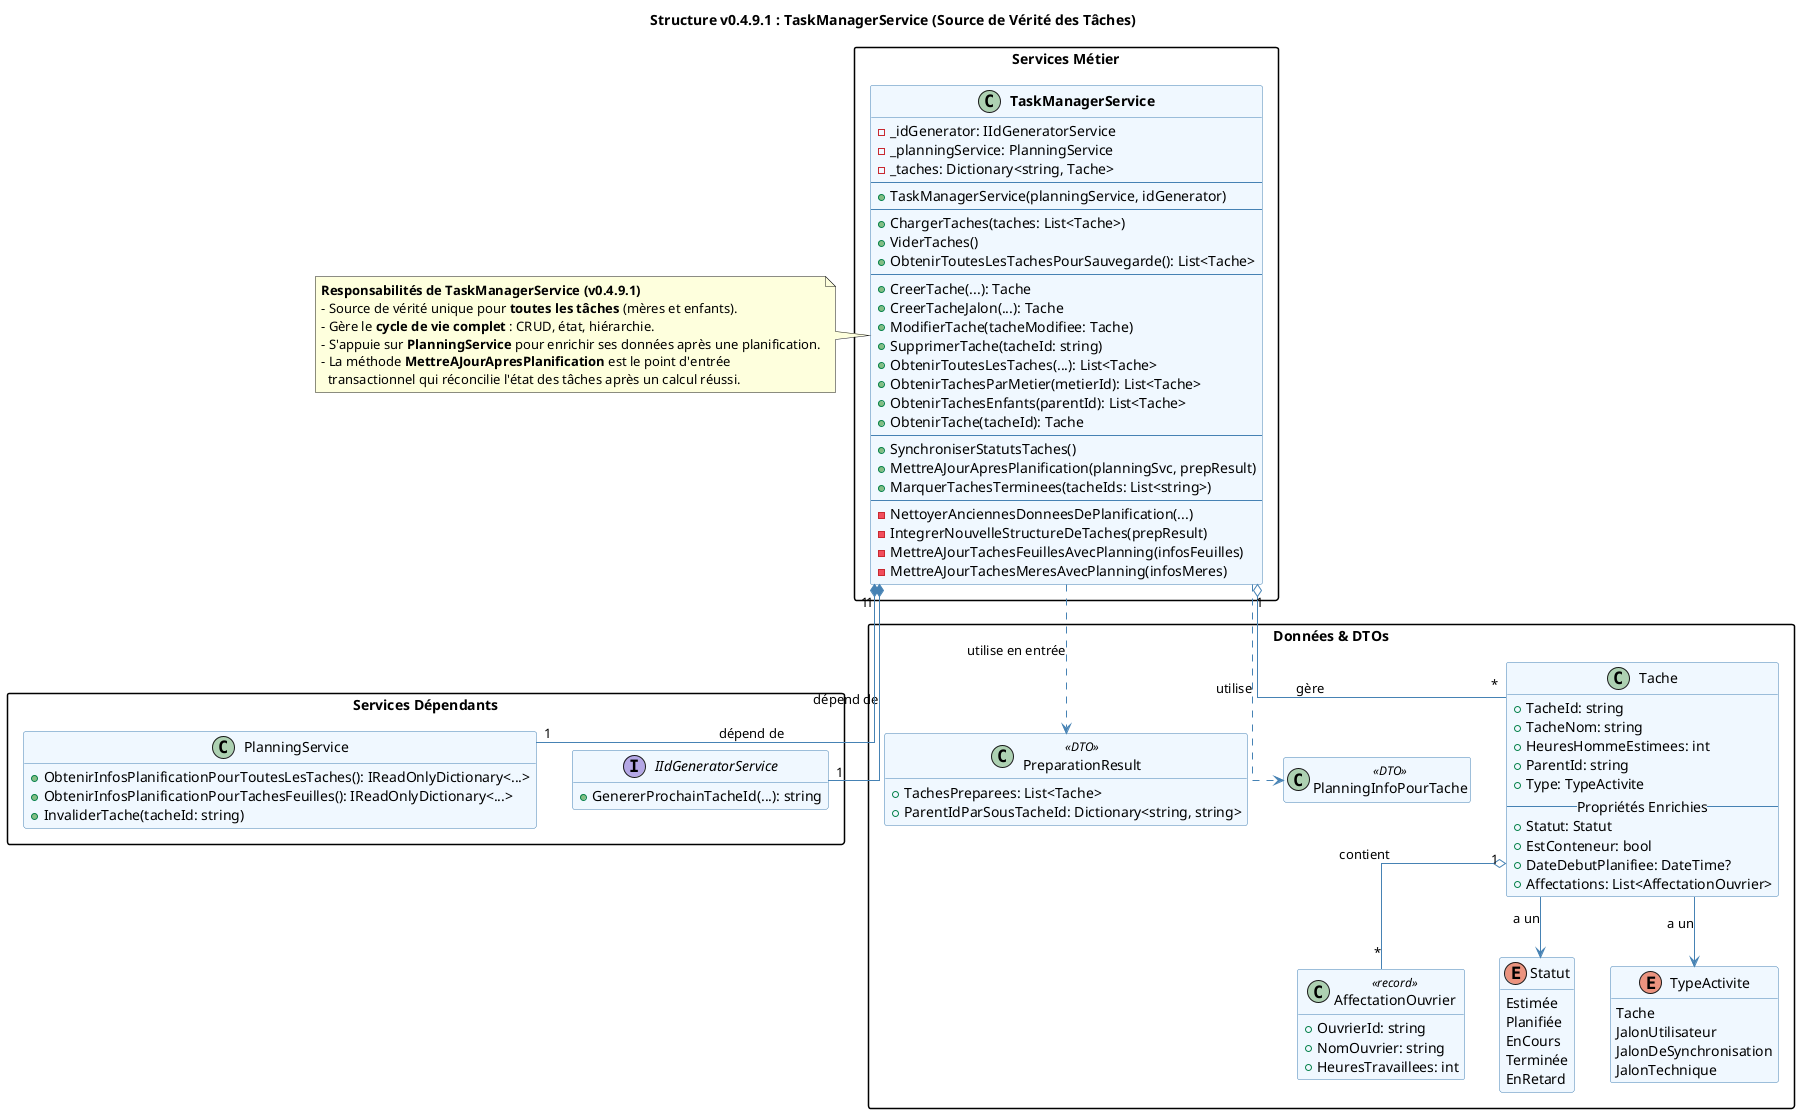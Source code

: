@startuml
' --- Configuration ---
skinparam linetype ortho
skinparam packageStyle rectangle
skinparam class {
    BackgroundColor #F0F8FF
    BorderColor #4682B4
    ArrowColor #4682B4
}
hide empty members
title Structure v0.4.9.1 : TaskManagerService (Source de Vérité des Tâches)

package "Services Métier" {
    class "<b>TaskManagerService</b>" as TaskSvc {
        '-- Champs --'
        - _idGenerator: IIdGeneratorService
        - _planningService: PlanningService
        - _taches: Dictionary<string, Tache>
        --
        '-- Constructeur --'
        + TaskManagerService(planningService, idGenerator)
        --
        '-- Cycle de vie & Persistance --'
        + ChargerTaches(taches: List<Tache>)
        + ViderTaches()
        + ObtenirToutesLesTachesPourSauvegarde(): List<Tache>
        --
        '-- CRUD & Requêtes --'
        + CreerTache(...): Tache
        + CreerTacheJalon(...): Tache
        + ModifierTache(tacheModifiee: Tache)
        + SupprimerTache(tacheId: string)
        + ObtenirToutesLesTaches(...): List<Tache>
        + ObtenirTachesParMetier(metierId): List<Tache>
        + ObtenirTachesEnfants(parentId): List<Tache>
        + ObtenirTache(tacheId): Tache
        --
        '-- Logique de Synchronisation --'
        + SynchroniserStatutsTaches()
        + MettreAJourApresPlanification(planningSvc, prepResult)
        + MarquerTachesTerminees(tacheIds: List<string>)
        --
        '-- Méthodes Privées (Logique de Réconciliation) --'
        - NettoyerAnciennesDonneesDePlanification(...)
        - IntegrerNouvelleStructureDeTaches(prepResult)
        - MettreAJourTachesFeuillesAvecPlanning(infosFeuilles)
        - MettreAJourTachesMeresAvecPlanning(infosMeres)
    }
}

package "Services Dépendants" {
    interface IIdGeneratorService {
        + GenererProchainTacheId(...): string
    }
    class PlanningService {
        + ObtenirInfosPlanificationPourToutesLesTaches(): IReadOnlyDictionary<...>
        + ObtenirInfosPlanificationPourTachesFeuilles(): IReadOnlyDictionary<...>
        + InvaliderTache(tacheId: string)
    }
}

package "Données & DTOs" as Data {
    class Tache {
        + TacheId: string
        + TacheNom: string
        + HeuresHommeEstimees: int
        + ParentId: string
        + Type: TypeActivite
        -- Propriétés Enrichies --
        + Statut: Statut
        + EstConteneur: bool
        + DateDebutPlanifiee: DateTime?
        + Affectations: List<AffectationOuvrier>
    }
    class AffectationOuvrier <<record>> {
        + OuvrierId: string
        + NomOuvrier: string
        + HeuresTravaillees: int
    }
    enum Statut {
        Estimée
        Planifiée
        EnCours
        Terminée
        EnRetard
    }
    enum TypeActivite {
        Tache
        JalonUtilisateur
        JalonDeSynchronisation
        JalonTechnique
    }
    class PlanningInfoPourTache <<DTO>>
    class PreparationResult <<DTO>> {
      + TachesPreparees: List<Tache>
      + ParentIdParSousTacheId: Dictionary<string, string>
    }
}

' --- Relations ---
TaskSvc "1" *-- "1" IIdGeneratorService : "dépend de"
TaskSvc "1" *-- "1" PlanningService : "dépend de"

TaskSvc "1" o-- "*" Tache : "gère"
Tache "1" o-- "*" AffectationOuvrier : "contient"
Tache --> Statut : "a un"
Tache --> TypeActivite : "a un"

TaskSvc ..> PlanningInfoPourTache : "utilise"
TaskSvc ..> PreparationResult : "utilise en entrée"

note left of TaskSvc
  <b>Responsabilités de TaskManagerService (v0.4.9.1)</b>
  - Source de vérité unique pour <b>toutes les tâches</b> (mères et enfants).
  - Gère le <b>cycle de vie complet</b> : CRUD, état, hiérarchie.
  - S'appuie sur <b>PlanningService</b> pour enrichir ses données après une planification.
  - La méthode <b>MettreAJourApresPlanification</b> est le point d'entrée
    transactionnel qui réconcilie l'état des tâches après un calcul réussi.
end note
@enduml